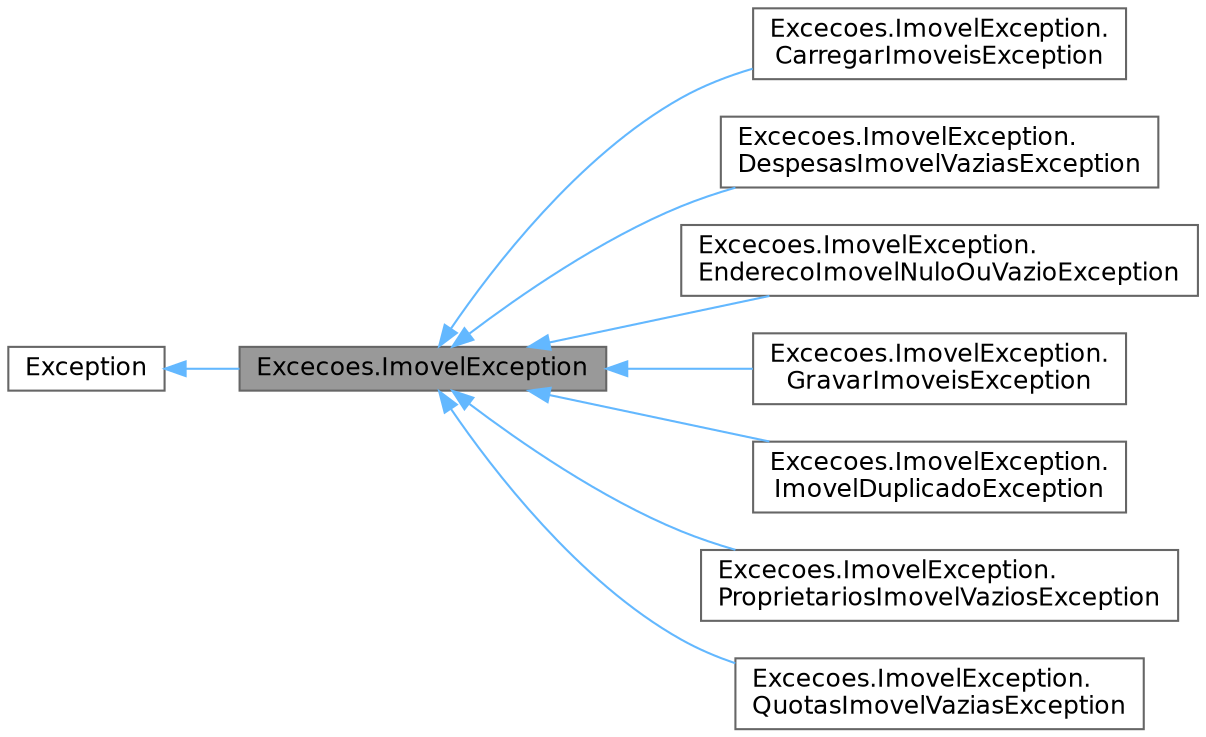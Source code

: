 digraph "Excecoes.ImovelException"
{
 // LATEX_PDF_SIZE
  bgcolor="transparent";
  edge [fontname=Helvetica,fontsize=12,labelfontname=Helvetica,labelfontsize=10];
  node [fontname=Helvetica,fontsize=12,shape=box,height=0.2,width=0.4];
  rankdir="LR";
  Node1 [id="Node000001",label="Excecoes.ImovelException",height=0.2,width=0.4,color="gray40", fillcolor="grey60", style="filled", fontcolor="black",tooltip="Exceção base para o domínio de Imóvel."];
  Node2 -> Node1 [id="edge1_Node000001_Node000002",dir="back",color="steelblue1",style="solid",tooltip=" "];
  Node2 [id="Node000002",label="Exception",height=0.2,width=0.4,color="gray40", fillcolor="white", style="filled",tooltip=" "];
  Node1 -> Node3 [id="edge2_Node000001_Node000003",dir="back",color="steelblue1",style="solid",tooltip=" "];
  Node3 [id="Node000003",label="Excecoes.ImovelException.\lCarregarImoveisException",height=0.2,width=0.4,color="gray40", fillcolor="white", style="filled",URL="$class_excecoes_1_1_imovel_exception_1_1_carregar_imoveis_exception.html",tooltip="Exceção lançada ao ocorrer um erro durante o carregamento de imóveis."];
  Node1 -> Node4 [id="edge3_Node000001_Node000004",dir="back",color="steelblue1",style="solid",tooltip=" "];
  Node4 [id="Node000004",label="Excecoes.ImovelException.\lDespesasImovelVaziasException",height=0.2,width=0.4,color="gray40", fillcolor="white", style="filled",URL="$class_excecoes_1_1_imovel_exception_1_1_despesas_imovel_vazias_exception.html",tooltip="Exceção lançada quando a lista de despesas associadas ao imóvel está vazia."];
  Node1 -> Node5 [id="edge4_Node000001_Node000005",dir="back",color="steelblue1",style="solid",tooltip=" "];
  Node5 [id="Node000005",label="Excecoes.ImovelException.\lEnderecoImovelNuloOuVazioException",height=0.2,width=0.4,color="gray40", fillcolor="white", style="filled",URL="$class_excecoes_1_1_imovel_exception_1_1_endereco_imovel_nulo_ou_vazio_exception.html",tooltip="Exceção lançada quando o endereço do imóvel é nulo ou vazio."];
  Node1 -> Node6 [id="edge5_Node000001_Node000006",dir="back",color="steelblue1",style="solid",tooltip=" "];
  Node6 [id="Node000006",label="Excecoes.ImovelException.\lGravarImoveisException",height=0.2,width=0.4,color="gray40", fillcolor="white", style="filled",URL="$class_excecoes_1_1_imovel_exception_1_1_gravar_imoveis_exception.html",tooltip="Exceção lançada ao ocorrer um erro durante a gravação de imóveis."];
  Node1 -> Node7 [id="edge6_Node000001_Node000007",dir="back",color="steelblue1",style="solid",tooltip=" "];
  Node7 [id="Node000007",label="Excecoes.ImovelException.\lImovelDuplicadoException",height=0.2,width=0.4,color="gray40", fillcolor="white", style="filled",URL="$class_excecoes_1_1_imovel_exception_1_1_imovel_duplicado_exception.html",tooltip="Exceção lançada quando um imóvel duplicado é adicionado à lista."];
  Node1 -> Node8 [id="edge7_Node000001_Node000008",dir="back",color="steelblue1",style="solid",tooltip=" "];
  Node8 [id="Node000008",label="Excecoes.ImovelException.\lProprietariosImovelVaziosException",height=0.2,width=0.4,color="gray40", fillcolor="white", style="filled",URL="$class_excecoes_1_1_imovel_exception_1_1_proprietarios_imovel_vazios_exception.html",tooltip="Exceção lançada quando a lista de proprietários associados ao imóvel está vazia."];
  Node1 -> Node9 [id="edge8_Node000001_Node000009",dir="back",color="steelblue1",style="solid",tooltip=" "];
  Node9 [id="Node000009",label="Excecoes.ImovelException.\lQuotasImovelVaziasException",height=0.2,width=0.4,color="gray40", fillcolor="white", style="filled",URL="$class_excecoes_1_1_imovel_exception_1_1_quotas_imovel_vazias_exception.html",tooltip="Exceção lançada quando a lista de quotas associadas ao imóvel está vazia."];
}
